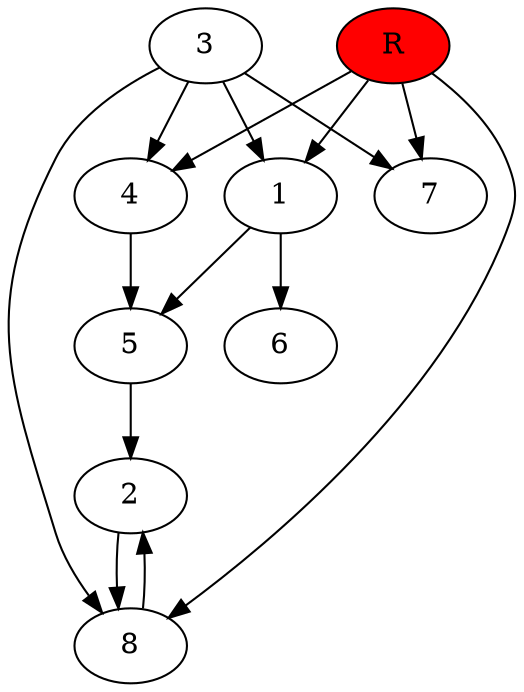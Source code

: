 digraph prb237 {
	1
	2
	3
	4
	5
	6
	7
	8
	R [fillcolor="#ff0000" style=filled]
	1 -> 5
	1 -> 6
	2 -> 8
	3 -> 1
	3 -> 4
	3 -> 7
	3 -> 8
	4 -> 5
	5 -> 2
	8 -> 2
	R -> 1
	R -> 4
	R -> 7
	R -> 8
}
